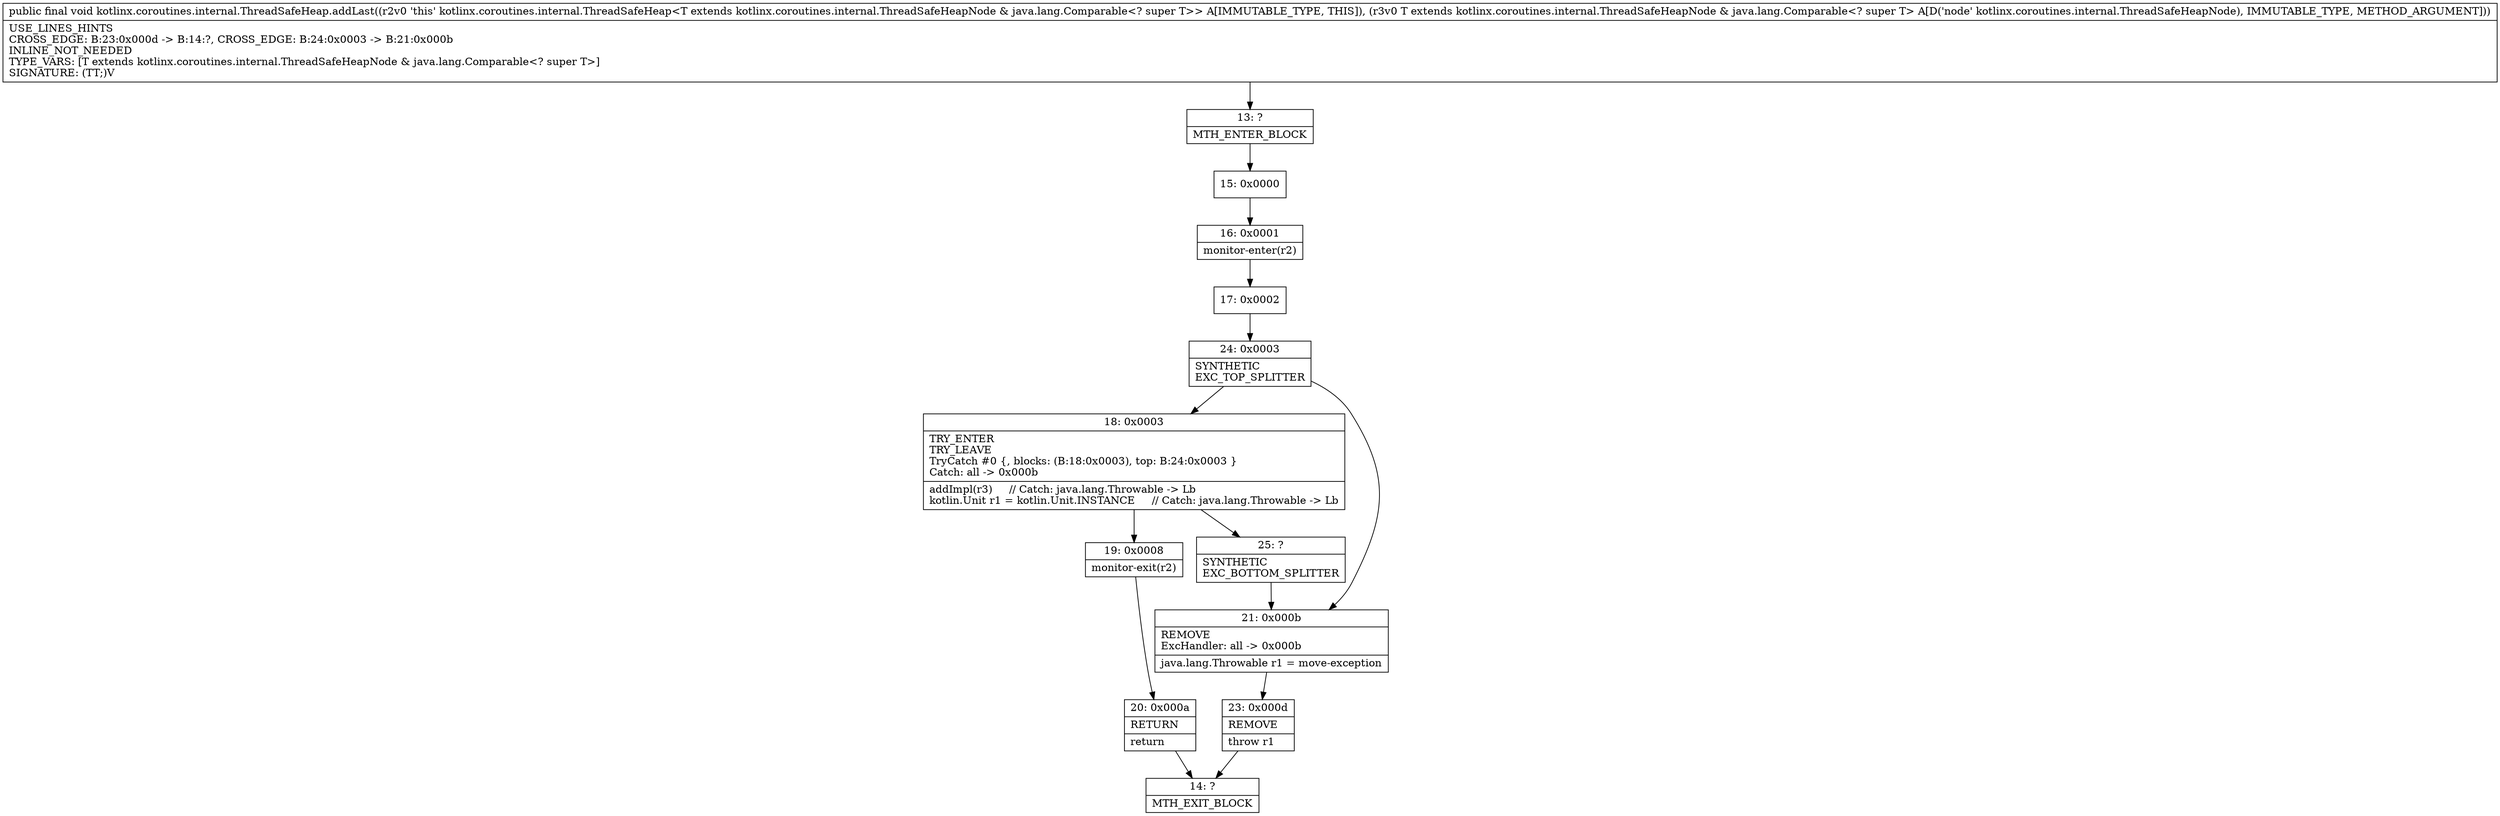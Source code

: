 digraph "CFG forkotlinx.coroutines.internal.ThreadSafeHeap.addLast(Lkotlinx\/coroutines\/internal\/ThreadSafeHeapNode;)V" {
Node_13 [shape=record,label="{13\:\ ?|MTH_ENTER_BLOCK\l}"];
Node_15 [shape=record,label="{15\:\ 0x0000}"];
Node_16 [shape=record,label="{16\:\ 0x0001|monitor\-enter(r2)\l}"];
Node_17 [shape=record,label="{17\:\ 0x0002}"];
Node_24 [shape=record,label="{24\:\ 0x0003|SYNTHETIC\lEXC_TOP_SPLITTER\l}"];
Node_18 [shape=record,label="{18\:\ 0x0003|TRY_ENTER\lTRY_LEAVE\lTryCatch #0 \{, blocks: (B:18:0x0003), top: B:24:0x0003 \}\lCatch: all \-\> 0x000b\l|addImpl(r3)     \/\/ Catch: java.lang.Throwable \-\> Lb\lkotlin.Unit r1 = kotlin.Unit.INSTANCE     \/\/ Catch: java.lang.Throwable \-\> Lb\l}"];
Node_19 [shape=record,label="{19\:\ 0x0008|monitor\-exit(r2)\l}"];
Node_20 [shape=record,label="{20\:\ 0x000a|RETURN\l|return\l}"];
Node_14 [shape=record,label="{14\:\ ?|MTH_EXIT_BLOCK\l}"];
Node_25 [shape=record,label="{25\:\ ?|SYNTHETIC\lEXC_BOTTOM_SPLITTER\l}"];
Node_21 [shape=record,label="{21\:\ 0x000b|REMOVE\lExcHandler: all \-\> 0x000b\l|java.lang.Throwable r1 = move\-exception\l}"];
Node_23 [shape=record,label="{23\:\ 0x000d|REMOVE\l|throw r1\l}"];
MethodNode[shape=record,label="{public final void kotlinx.coroutines.internal.ThreadSafeHeap.addLast((r2v0 'this' kotlinx.coroutines.internal.ThreadSafeHeap\<T extends kotlinx.coroutines.internal.ThreadSafeHeapNode & java.lang.Comparable\<? super T\>\> A[IMMUTABLE_TYPE, THIS]), (r3v0 T extends kotlinx.coroutines.internal.ThreadSafeHeapNode & java.lang.Comparable\<? super T\> A[D('node' kotlinx.coroutines.internal.ThreadSafeHeapNode), IMMUTABLE_TYPE, METHOD_ARGUMENT]))  | USE_LINES_HINTS\lCROSS_EDGE: B:23:0x000d \-\> B:14:?, CROSS_EDGE: B:24:0x0003 \-\> B:21:0x000b\lINLINE_NOT_NEEDED\lTYPE_VARS: [T extends kotlinx.coroutines.internal.ThreadSafeHeapNode & java.lang.Comparable\<? super T\>]\lSIGNATURE: (TT;)V\l}"];
MethodNode -> Node_13;Node_13 -> Node_15;
Node_15 -> Node_16;
Node_16 -> Node_17;
Node_17 -> Node_24;
Node_24 -> Node_18;
Node_24 -> Node_21;
Node_18 -> Node_19;
Node_18 -> Node_25;
Node_19 -> Node_20;
Node_20 -> Node_14;
Node_25 -> Node_21;
Node_21 -> Node_23;
Node_23 -> Node_14;
}

